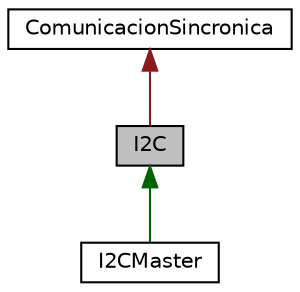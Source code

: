 digraph "I2C"
{
 // LATEX_PDF_SIZE
  edge [fontname="Helvetica",fontsize="10",labelfontname="Helvetica",labelfontsize="10"];
  node [fontname="Helvetica",fontsize="10",shape=record];
  Node1 [label="I2C",height=0.2,width=0.4,color="black", fillcolor="grey75", style="filled", fontcolor="black",tooltip="Clase del objeto I2C El objeto uart genera una comunicación asincrónica de tipo UART."];
  Node2 -> Node1 [dir="back",color="firebrick4",fontsize="10",style="solid",fontname="Helvetica"];
  Node2 [label="ComunicacionSincronica",height=0.2,width=0.4,color="black", fillcolor="white", style="filled",URL="$class_comunicacion_sincronica.html",tooltip="Clase del objeto ComunicacionAsincronica Clase abstracta pura para la generación de comunicaciones si..."];
  Node1 -> Node3 [dir="back",color="darkgreen",fontsize="10",style="solid",fontname="Helvetica"];
  Node3 [label="I2CMaster",height=0.2,width=0.4,color="black", fillcolor="white", style="filled",URL="$class_i2_c_master.html",tooltip="Clase del objeto I2CMaster El objeto I2CMaster genera una comunicación tipo master de I2C utilizando ..."];
}

